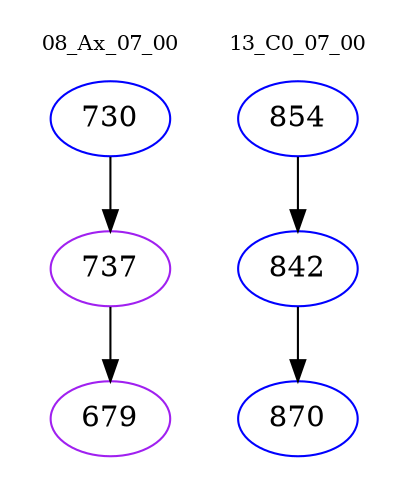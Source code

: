 digraph{
subgraph cluster_0 {
color = white
label = "08_Ax_07_00";
fontsize=10;
T0_730 [label="730", color="blue"]
T0_730 -> T0_737 [color="black"]
T0_737 [label="737", color="purple"]
T0_737 -> T0_679 [color="black"]
T0_679 [label="679", color="purple"]
}
subgraph cluster_1 {
color = white
label = "13_C0_07_00";
fontsize=10;
T1_854 [label="854", color="blue"]
T1_854 -> T1_842 [color="black"]
T1_842 [label="842", color="blue"]
T1_842 -> T1_870 [color="black"]
T1_870 [label="870", color="blue"]
}
}
